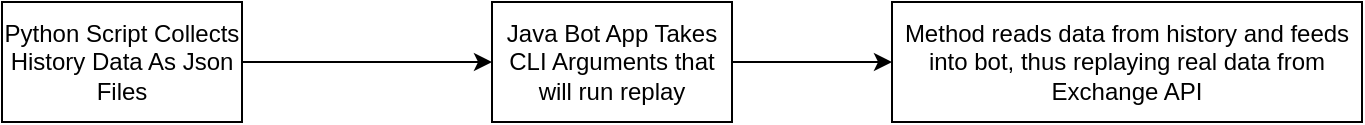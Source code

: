 <mxfile version="17.4.5" type="github">
  <diagram id="pnIjwxI_Tz_79M_DOfc0" name="Page-1">
    <mxGraphModel dx="907" dy="612" grid="1" gridSize="10" guides="1" tooltips="1" connect="1" arrows="1" fold="1" page="1" pageScale="1" pageWidth="850" pageHeight="1100" math="0" shadow="0">
      <root>
        <mxCell id="0" />
        <mxCell id="1" parent="0" />
        <mxCell id="UN_mXbnfMYuPQ3JKQMYS-3" style="edgeStyle=orthogonalEdgeStyle;rounded=0;orthogonalLoop=1;jettySize=auto;html=1;entryX=0;entryY=0.5;entryDx=0;entryDy=0;" edge="1" parent="1" source="UN_mXbnfMYuPQ3JKQMYS-1" target="UN_mXbnfMYuPQ3JKQMYS-2">
          <mxGeometry relative="1" as="geometry" />
        </mxCell>
        <mxCell id="UN_mXbnfMYuPQ3JKQMYS-1" value="Python Script Collects History Data As Json Files" style="rounded=0;whiteSpace=wrap;html=1;" vertex="1" parent="1">
          <mxGeometry x="120" y="250" width="120" height="60" as="geometry" />
        </mxCell>
        <mxCell id="UN_mXbnfMYuPQ3JKQMYS-6" value="" style="edgeStyle=orthogonalEdgeStyle;rounded=0;orthogonalLoop=1;jettySize=auto;html=1;" edge="1" parent="1" source="UN_mXbnfMYuPQ3JKQMYS-2" target="UN_mXbnfMYuPQ3JKQMYS-5">
          <mxGeometry relative="1" as="geometry" />
        </mxCell>
        <mxCell id="UN_mXbnfMYuPQ3JKQMYS-2" value="Java Bot App Takes CLI Arguments that will run replay" style="rounded=0;whiteSpace=wrap;html=1;" vertex="1" parent="1">
          <mxGeometry x="365" y="250" width="120" height="60" as="geometry" />
        </mxCell>
        <mxCell id="UN_mXbnfMYuPQ3JKQMYS-5" value="Method reads data from history and feeds into bot, thus replaying real data from Exchange API" style="whiteSpace=wrap;html=1;rounded=0;" vertex="1" parent="1">
          <mxGeometry x="565" y="250" width="235" height="60" as="geometry" />
        </mxCell>
      </root>
    </mxGraphModel>
  </diagram>
</mxfile>
